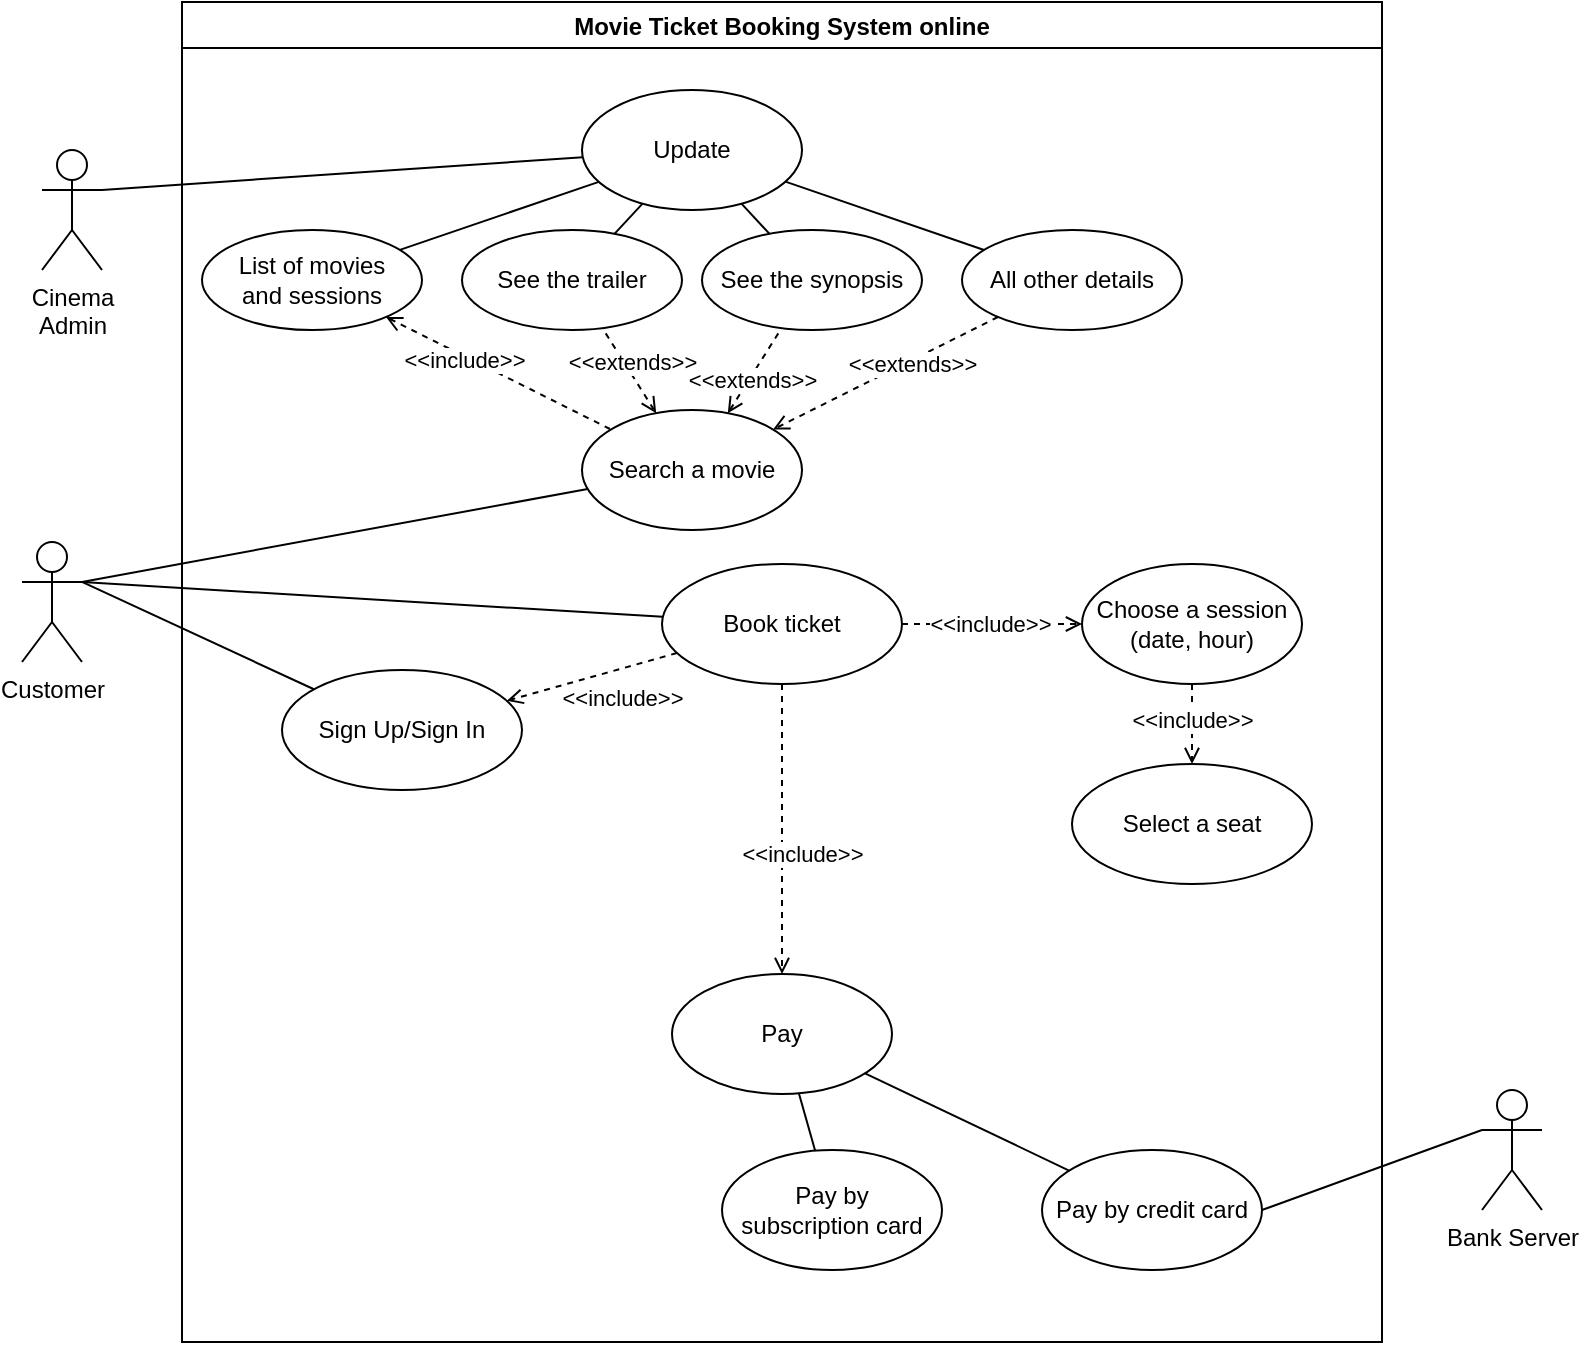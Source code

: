 <mxfile version="20.5.3" type="github">
  <diagram id="VBMkxzNfvZtcTCC2y9Cj" name="Page-1">
    <mxGraphModel dx="1490" dy="479" grid="1" gridSize="10" guides="1" tooltips="1" connect="1" arrows="1" fold="1" page="1" pageScale="1" pageWidth="827" pageHeight="1169" math="0" shadow="0">
      <root>
        <mxCell id="0" />
        <mxCell id="1" parent="0" />
        <mxCell id="VIb6RzidRsfvzU3eIvCG-1" value="Customer" style="shape=umlActor;verticalLabelPosition=bottom;verticalAlign=top;html=1;outlineConnect=0;" parent="1" vertex="1">
          <mxGeometry x="40" y="310" width="30" height="60" as="geometry" />
        </mxCell>
        <mxCell id="VIb6RzidRsfvzU3eIvCG-2" value="Movie Ticket Booking System online" style="swimlane;" parent="1" vertex="1">
          <mxGeometry x="120" y="40" width="600" height="670" as="geometry" />
        </mxCell>
        <mxCell id="VIb6RzidRsfvzU3eIvCG-26" style="edgeStyle=none;rounded=0;orthogonalLoop=1;jettySize=auto;html=1;startArrow=open;startFill=0;endArrow=none;endFill=0;dashed=1;" parent="VIb6RzidRsfvzU3eIvCG-2" source="VIb6RzidRsfvzU3eIvCG-6" target="VIb6RzidRsfvzU3eIvCG-10" edge="1">
          <mxGeometry relative="1" as="geometry" />
        </mxCell>
        <mxCell id="VIb6RzidRsfvzU3eIvCG-46" value="&amp;lt;&amp;lt;extends&amp;gt;&amp;gt;" style="edgeLabel;html=1;align=center;verticalAlign=middle;resizable=0;points=[];" parent="VIb6RzidRsfvzU3eIvCG-26" vertex="1" connectable="0">
          <mxGeometry x="0.14" y="-3" relative="1" as="geometry">
            <mxPoint as="offset" />
          </mxGeometry>
        </mxCell>
        <mxCell id="VIb6RzidRsfvzU3eIvCG-27" style="edgeStyle=none;rounded=0;orthogonalLoop=1;jettySize=auto;html=1;startArrow=open;startFill=0;endArrow=none;endFill=0;dashed=1;" parent="VIb6RzidRsfvzU3eIvCG-2" source="VIb6RzidRsfvzU3eIvCG-6" target="VIb6RzidRsfvzU3eIvCG-11" edge="1">
          <mxGeometry relative="1" as="geometry" />
        </mxCell>
        <mxCell id="VIb6RzidRsfvzU3eIvCG-47" value="&amp;lt;&amp;lt;extends&amp;gt;&amp;gt;" style="edgeLabel;html=1;align=center;verticalAlign=middle;resizable=0;points=[];" parent="VIb6RzidRsfvzU3eIvCG-27" vertex="1" connectable="0">
          <mxGeometry x="-0.157" y="-1" relative="1" as="geometry">
            <mxPoint as="offset" />
          </mxGeometry>
        </mxCell>
        <mxCell id="VIb6RzidRsfvzU3eIvCG-6" value="Search a movie" style="ellipse;whiteSpace=wrap;html=1;" parent="VIb6RzidRsfvzU3eIvCG-2" vertex="1">
          <mxGeometry x="200" y="204" width="110" height="60" as="geometry" />
        </mxCell>
        <mxCell id="VIb6RzidRsfvzU3eIvCG-28" style="edgeStyle=none;rounded=0;orthogonalLoop=1;jettySize=auto;html=1;startArrow=none;startFill=0;endArrow=none;endFill=0;" parent="VIb6RzidRsfvzU3eIvCG-2" source="VIb6RzidRsfvzU3eIvCG-10" target="VIb6RzidRsfvzU3eIvCG-23" edge="1">
          <mxGeometry relative="1" as="geometry" />
        </mxCell>
        <mxCell id="VIb6RzidRsfvzU3eIvCG-10" value="See the trailer" style="ellipse;whiteSpace=wrap;html=1;" parent="VIb6RzidRsfvzU3eIvCG-2" vertex="1">
          <mxGeometry x="140" y="114" width="110" height="50" as="geometry" />
        </mxCell>
        <mxCell id="VIb6RzidRsfvzU3eIvCG-11" value="See the synopsis" style="ellipse;whiteSpace=wrap;html=1;" parent="VIb6RzidRsfvzU3eIvCG-2" vertex="1">
          <mxGeometry x="260" y="114" width="110" height="50" as="geometry" />
        </mxCell>
        <mxCell id="VIb6RzidRsfvzU3eIvCG-16" value="Choose a session&lt;br&gt;(date, hour)" style="ellipse;whiteSpace=wrap;html=1;" parent="VIb6RzidRsfvzU3eIvCG-2" vertex="1">
          <mxGeometry x="450" y="281" width="110" height="60" as="geometry" />
        </mxCell>
        <mxCell id="0jVwf5a9xF2E76QUUTUx-25" style="edgeStyle=none;rounded=0;orthogonalLoop=1;jettySize=auto;html=1;startArrow=none;startFill=0;endArrow=none;endFill=0;" parent="VIb6RzidRsfvzU3eIvCG-2" source="VIb6RzidRsfvzU3eIvCG-18" target="VIb6RzidRsfvzU3eIvCG-19" edge="1">
          <mxGeometry relative="1" as="geometry" />
        </mxCell>
        <mxCell id="0jVwf5a9xF2E76QUUTUx-26" style="edgeStyle=none;rounded=0;orthogonalLoop=1;jettySize=auto;html=1;startArrow=none;startFill=0;endArrow=none;endFill=0;" parent="VIb6RzidRsfvzU3eIvCG-2" source="VIb6RzidRsfvzU3eIvCG-18" target="VIb6RzidRsfvzU3eIvCG-21" edge="1">
          <mxGeometry relative="1" as="geometry" />
        </mxCell>
        <mxCell id="VIb6RzidRsfvzU3eIvCG-18" value="Pay" style="ellipse;whiteSpace=wrap;html=1;" parent="VIb6RzidRsfvzU3eIvCG-2" vertex="1">
          <mxGeometry x="245" y="486" width="110" height="60" as="geometry" />
        </mxCell>
        <mxCell id="VIb6RzidRsfvzU3eIvCG-19" value="Pay by &lt;br&gt;subscription card" style="ellipse;whiteSpace=wrap;html=1;" parent="VIb6RzidRsfvzU3eIvCG-2" vertex="1">
          <mxGeometry x="270" y="574" width="110" height="60" as="geometry" />
        </mxCell>
        <mxCell id="VIb6RzidRsfvzU3eIvCG-21" value="Pay by credit card" style="ellipse;whiteSpace=wrap;html=1;" parent="VIb6RzidRsfvzU3eIvCG-2" vertex="1">
          <mxGeometry x="430" y="574" width="110" height="60" as="geometry" />
        </mxCell>
        <mxCell id="VIb6RzidRsfvzU3eIvCG-30" style="edgeStyle=none;rounded=0;orthogonalLoop=1;jettySize=auto;html=1;startArrow=none;startFill=0;endArrow=none;endFill=0;" parent="VIb6RzidRsfvzU3eIvCG-2" source="VIb6RzidRsfvzU3eIvCG-22" target="VIb6RzidRsfvzU3eIvCG-23" edge="1">
          <mxGeometry relative="1" as="geometry" />
        </mxCell>
        <mxCell id="VIb6RzidRsfvzU3eIvCG-42" style="edgeStyle=none;rounded=0;orthogonalLoop=1;jettySize=auto;html=1;startArrow=open;startFill=0;endArrow=none;endFill=0;dashed=1;" parent="VIb6RzidRsfvzU3eIvCG-2" source="VIb6RzidRsfvzU3eIvCG-22" target="VIb6RzidRsfvzU3eIvCG-6" edge="1">
          <mxGeometry relative="1" as="geometry">
            <mxPoint x="120" y="184" as="targetPoint" />
          </mxGeometry>
        </mxCell>
        <mxCell id="VIb6RzidRsfvzU3eIvCG-43" value="&amp;lt;&amp;lt;include&amp;gt;&amp;gt;" style="edgeLabel;html=1;align=center;verticalAlign=middle;resizable=0;points=[];" parent="VIb6RzidRsfvzU3eIvCG-42" vertex="1" connectable="0">
          <mxGeometry x="-0.301" y="-1" relative="1" as="geometry">
            <mxPoint y="1" as="offset" />
          </mxGeometry>
        </mxCell>
        <mxCell id="VIb6RzidRsfvzU3eIvCG-22" value="List of movies &lt;br&gt;and sessions" style="ellipse;whiteSpace=wrap;html=1;" parent="VIb6RzidRsfvzU3eIvCG-2" vertex="1">
          <mxGeometry x="10" y="114" width="110" height="50" as="geometry" />
        </mxCell>
        <mxCell id="VIb6RzidRsfvzU3eIvCG-23" value="Update" style="ellipse;whiteSpace=wrap;html=1;" parent="VIb6RzidRsfvzU3eIvCG-2" vertex="1">
          <mxGeometry x="200" y="44" width="110" height="60" as="geometry" />
        </mxCell>
        <mxCell id="VIb6RzidRsfvzU3eIvCG-29" style="edgeStyle=none;rounded=0;orthogonalLoop=1;jettySize=auto;html=1;startArrow=none;startFill=0;endArrow=none;endFill=0;" parent="VIb6RzidRsfvzU3eIvCG-2" source="VIb6RzidRsfvzU3eIvCG-11" target="VIb6RzidRsfvzU3eIvCG-23" edge="1">
          <mxGeometry relative="1" as="geometry">
            <mxPoint x="410" y="94" as="targetPoint" />
          </mxGeometry>
        </mxCell>
        <mxCell id="0jVwf5a9xF2E76QUUTUx-7" value="Sign Up/Sign In" style="ellipse;whiteSpace=wrap;html=1;" parent="VIb6RzidRsfvzU3eIvCG-2" vertex="1">
          <mxGeometry x="50" y="334" width="120" height="60" as="geometry" />
        </mxCell>
        <mxCell id="0jVwf5a9xF2E76QUUTUx-10" value="Select a seat" style="ellipse;whiteSpace=wrap;html=1;" parent="VIb6RzidRsfvzU3eIvCG-2" vertex="1">
          <mxGeometry x="445" y="381" width="120" height="60" as="geometry" />
        </mxCell>
        <mxCell id="0jVwf5a9xF2E76QUUTUx-11" value="" style="edgeStyle=none;rounded=0;orthogonalLoop=1;jettySize=auto;html=1;endArrow=open;endFill=0;dashed=1;" parent="VIb6RzidRsfvzU3eIvCG-2" source="VIb6RzidRsfvzU3eIvCG-16" target="0jVwf5a9xF2E76QUUTUx-10" edge="1">
          <mxGeometry relative="1" as="geometry" />
        </mxCell>
        <mxCell id="0jVwf5a9xF2E76QUUTUx-19" value="&amp;lt;&amp;lt;include&amp;gt;&amp;gt;" style="edgeLabel;html=1;align=center;verticalAlign=middle;resizable=0;points=[];" parent="0jVwf5a9xF2E76QUUTUx-11" vertex="1" connectable="0">
          <mxGeometry x="-0.486" y="-2" relative="1" as="geometry">
            <mxPoint x="2" y="7" as="offset" />
          </mxGeometry>
        </mxCell>
        <mxCell id="0jVwf5a9xF2E76QUUTUx-16" style="edgeStyle=none;rounded=0;orthogonalLoop=1;jettySize=auto;html=1;startArrow=none;startFill=0;endArrow=open;endFill=0;dashed=1;" parent="VIb6RzidRsfvzU3eIvCG-2" source="0jVwf5a9xF2E76QUUTUx-12" target="VIb6RzidRsfvzU3eIvCG-16" edge="1">
          <mxGeometry relative="1" as="geometry" />
        </mxCell>
        <mxCell id="0jVwf5a9xF2E76QUUTUx-18" value="&amp;lt;&amp;lt;include&amp;gt;&amp;gt;" style="edgeLabel;html=1;align=center;verticalAlign=middle;resizable=0;points=[];" parent="0jVwf5a9xF2E76QUUTUx-16" vertex="1" connectable="0">
          <mxGeometry x="-0.459" y="-1" relative="1" as="geometry">
            <mxPoint x="19" y="-1" as="offset" />
          </mxGeometry>
        </mxCell>
        <mxCell id="0jVwf5a9xF2E76QUUTUx-20" style="edgeStyle=none;rounded=0;orthogonalLoop=1;jettySize=auto;html=1;dashed=1;startArrow=none;startFill=0;endArrow=open;endFill=0;" parent="VIb6RzidRsfvzU3eIvCG-2" source="0jVwf5a9xF2E76QUUTUx-12" target="VIb6RzidRsfvzU3eIvCG-18" edge="1">
          <mxGeometry relative="1" as="geometry" />
        </mxCell>
        <mxCell id="0jVwf5a9xF2E76QUUTUx-23" value="&amp;lt;&amp;lt;include&amp;gt;&amp;gt;" style="edgeLabel;html=1;align=center;verticalAlign=middle;resizable=0;points=[];" parent="0jVwf5a9xF2E76QUUTUx-20" vertex="1" connectable="0">
          <mxGeometry x="-0.205" relative="1" as="geometry">
            <mxPoint x="10" y="27" as="offset" />
          </mxGeometry>
        </mxCell>
        <mxCell id="0jVwf5a9xF2E76QUUTUx-21" style="edgeStyle=none;rounded=0;orthogonalLoop=1;jettySize=auto;html=1;dashed=1;startArrow=none;startFill=0;endArrow=open;endFill=0;" parent="VIb6RzidRsfvzU3eIvCG-2" source="0jVwf5a9xF2E76QUUTUx-12" target="0jVwf5a9xF2E76QUUTUx-7" edge="1">
          <mxGeometry relative="1" as="geometry" />
        </mxCell>
        <mxCell id="0jVwf5a9xF2E76QUUTUx-22" value="&amp;lt;&amp;lt;include&amp;gt;&amp;gt;" style="edgeLabel;html=1;align=center;verticalAlign=middle;resizable=0;points=[];" parent="0jVwf5a9xF2E76QUUTUx-21" vertex="1" connectable="0">
          <mxGeometry x="-0.481" y="3" relative="1" as="geometry">
            <mxPoint x="-6" y="13" as="offset" />
          </mxGeometry>
        </mxCell>
        <mxCell id="0jVwf5a9xF2E76QUUTUx-12" value="Book ticket" style="ellipse;whiteSpace=wrap;html=1;" parent="VIb6RzidRsfvzU3eIvCG-2" vertex="1">
          <mxGeometry x="240" y="281" width="120" height="60" as="geometry" />
        </mxCell>
        <mxCell id="0jVwf5a9xF2E76QUUTUx-29" style="edgeStyle=none;rounded=0;orthogonalLoop=1;jettySize=auto;html=1;startArrow=none;startFill=0;endArrow=open;endFill=0;dashed=1;" parent="VIb6RzidRsfvzU3eIvCG-2" source="0jVwf5a9xF2E76QUUTUx-27" target="VIb6RzidRsfvzU3eIvCG-6" edge="1">
          <mxGeometry relative="1" as="geometry" />
        </mxCell>
        <mxCell id="0jVwf5a9xF2E76QUUTUx-30" value="&amp;lt;&amp;lt;extends&amp;gt;&amp;gt;" style="edgeLabel;html=1;align=center;verticalAlign=middle;resizable=0;points=[];" parent="0jVwf5a9xF2E76QUUTUx-29" vertex="1" connectable="0">
          <mxGeometry x="-0.238" y="2" relative="1" as="geometry">
            <mxPoint x="-1" as="offset" />
          </mxGeometry>
        </mxCell>
        <mxCell id="0jVwf5a9xF2E76QUUTUx-27" value="All other details" style="ellipse;whiteSpace=wrap;html=1;" parent="VIb6RzidRsfvzU3eIvCG-2" vertex="1">
          <mxGeometry x="390" y="114" width="110" height="50" as="geometry" />
        </mxCell>
        <mxCell id="0jVwf5a9xF2E76QUUTUx-28" value="" style="edgeStyle=none;rounded=0;orthogonalLoop=1;jettySize=auto;html=1;startArrow=none;startFill=0;endArrow=none;endFill=0;" parent="VIb6RzidRsfvzU3eIvCG-2" source="VIb6RzidRsfvzU3eIvCG-23" target="0jVwf5a9xF2E76QUUTUx-27" edge="1">
          <mxGeometry relative="1" as="geometry" />
        </mxCell>
        <mxCell id="VIb6RzidRsfvzU3eIvCG-40" style="edgeStyle=none;rounded=0;orthogonalLoop=1;jettySize=auto;html=1;exitX=1;exitY=0.333;exitDx=0;exitDy=0;exitPerimeter=0;startArrow=none;startFill=0;endArrow=none;endFill=0;" parent="1" source="VIb6RzidRsfvzU3eIvCG-4" target="VIb6RzidRsfvzU3eIvCG-23" edge="1">
          <mxGeometry relative="1" as="geometry" />
        </mxCell>
        <mxCell id="VIb6RzidRsfvzU3eIvCG-4" value="Cinema &lt;br&gt;Admin" style="shape=umlActor;verticalLabelPosition=bottom;verticalAlign=top;html=1;outlineConnect=0;" parent="1" vertex="1">
          <mxGeometry x="50" y="114" width="30" height="60" as="geometry" />
        </mxCell>
        <mxCell id="VIb6RzidRsfvzU3eIvCG-41" style="edgeStyle=none;rounded=0;orthogonalLoop=1;jettySize=auto;html=1;exitX=0;exitY=0.333;exitDx=0;exitDy=0;exitPerimeter=0;entryX=1;entryY=0.5;entryDx=0;entryDy=0;startArrow=none;startFill=0;endArrow=none;endFill=0;" parent="1" source="VIb6RzidRsfvzU3eIvCG-5" target="VIb6RzidRsfvzU3eIvCG-21" edge="1">
          <mxGeometry relative="1" as="geometry" />
        </mxCell>
        <mxCell id="VIb6RzidRsfvzU3eIvCG-5" value="Bank Server" style="shape=umlActor;verticalLabelPosition=bottom;verticalAlign=top;html=1;outlineConnect=0;" parent="1" vertex="1">
          <mxGeometry x="770" y="584" width="30" height="60" as="geometry" />
        </mxCell>
        <mxCell id="VIb6RzidRsfvzU3eIvCG-24" style="edgeStyle=none;rounded=0;orthogonalLoop=1;jettySize=auto;html=1;exitX=1;exitY=0.333;exitDx=0;exitDy=0;startArrow=none;startFill=0;endArrow=none;endFill=0;exitPerimeter=0;" parent="1" source="VIb6RzidRsfvzU3eIvCG-1" target="VIb6RzidRsfvzU3eIvCG-6" edge="1">
          <mxGeometry relative="1" as="geometry">
            <mxPoint x="90" y="234" as="targetPoint" />
          </mxGeometry>
        </mxCell>
        <mxCell id="0jVwf5a9xF2E76QUUTUx-8" value="" style="edgeStyle=none;rounded=0;orthogonalLoop=1;jettySize=auto;html=1;endArrow=none;endFill=0;exitX=1;exitY=0.333;exitDx=0;exitDy=0;exitPerimeter=0;" parent="1" source="VIb6RzidRsfvzU3eIvCG-1" target="0jVwf5a9xF2E76QUUTUx-7" edge="1">
          <mxGeometry relative="1" as="geometry" />
        </mxCell>
        <mxCell id="0jVwf5a9xF2E76QUUTUx-13" value="" style="edgeStyle=none;rounded=0;orthogonalLoop=1;jettySize=auto;html=1;endArrow=none;endFill=0;exitX=1;exitY=0.333;exitDx=0;exitDy=0;exitPerimeter=0;" parent="1" source="VIb6RzidRsfvzU3eIvCG-1" target="0jVwf5a9xF2E76QUUTUx-12" edge="1">
          <mxGeometry relative="1" as="geometry" />
        </mxCell>
      </root>
    </mxGraphModel>
  </diagram>
</mxfile>
